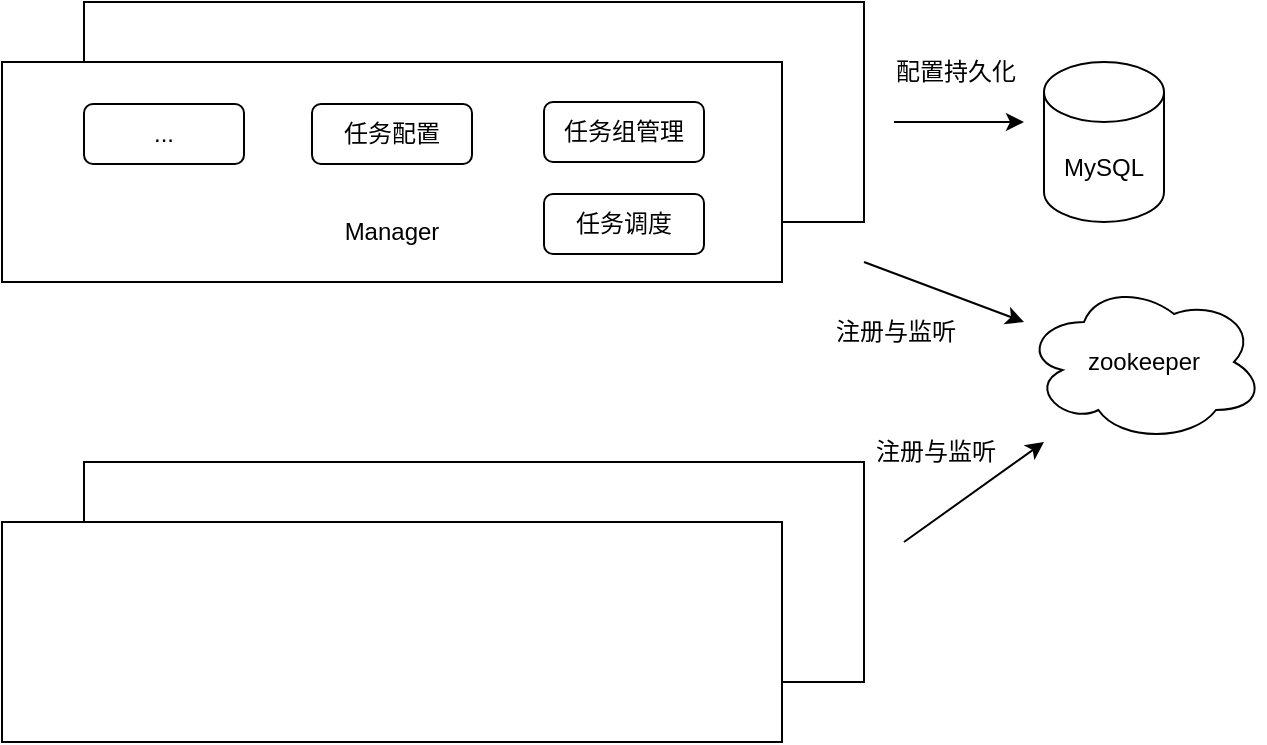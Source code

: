 <mxfile version="21.2.7" type="github">
  <diagram name="第 1 页" id="Mj50NcLn-KxzZ4JTwbGV">
    <mxGraphModel dx="1503" dy="835" grid="1" gridSize="10" guides="1" tooltips="1" connect="1" arrows="1" fold="1" page="1" pageScale="1" pageWidth="827" pageHeight="5000" math="0" shadow="0">
      <root>
        <mxCell id="0" />
        <mxCell id="1" parent="0" />
        <mxCell id="rCOgiok4J5ZEr_1-BvgC-1" value="" style="rounded=0;whiteSpace=wrap;html=1;" vertex="1" parent="1">
          <mxGeometry x="230" y="120" width="390" height="110" as="geometry" />
        </mxCell>
        <mxCell id="rCOgiok4J5ZEr_1-BvgC-2" value="" style="rounded=0;whiteSpace=wrap;html=1;" vertex="1" parent="1">
          <mxGeometry x="189" y="150" width="390" height="110" as="geometry" />
        </mxCell>
        <mxCell id="rCOgiok4J5ZEr_1-BvgC-3" value="MySQL" style="shape=cylinder3;whiteSpace=wrap;html=1;boundedLbl=1;backgroundOutline=1;size=15;" vertex="1" parent="1">
          <mxGeometry x="710" y="150" width="60" height="80" as="geometry" />
        </mxCell>
        <mxCell id="rCOgiok4J5ZEr_1-BvgC-4" value="任务配置" style="rounded=1;whiteSpace=wrap;html=1;" vertex="1" parent="1">
          <mxGeometry x="344" y="171" width="80" height="30" as="geometry" />
        </mxCell>
        <mxCell id="rCOgiok4J5ZEr_1-BvgC-5" value="任务组管理" style="rounded=1;whiteSpace=wrap;html=1;" vertex="1" parent="1">
          <mxGeometry x="460" y="170" width="80" height="30" as="geometry" />
        </mxCell>
        <mxCell id="rCOgiok4J5ZEr_1-BvgC-6" value="任务调度" style="rounded=1;whiteSpace=wrap;html=1;" vertex="1" parent="1">
          <mxGeometry x="460" y="216" width="80" height="30" as="geometry" />
        </mxCell>
        <mxCell id="rCOgiok4J5ZEr_1-BvgC-7" value="Manager" style="text;html=1;strokeColor=none;fillColor=none;align=center;verticalAlign=middle;whiteSpace=wrap;rounded=0;" vertex="1" parent="1">
          <mxGeometry x="354" y="220" width="60" height="30" as="geometry" />
        </mxCell>
        <mxCell id="rCOgiok4J5ZEr_1-BvgC-8" value="..." style="rounded=1;whiteSpace=wrap;html=1;" vertex="1" parent="1">
          <mxGeometry x="230" y="171" width="80" height="30" as="geometry" />
        </mxCell>
        <mxCell id="rCOgiok4J5ZEr_1-BvgC-9" value="" style="rounded=0;whiteSpace=wrap;html=1;" vertex="1" parent="1">
          <mxGeometry x="230" y="350" width="390" height="110" as="geometry" />
        </mxCell>
        <mxCell id="rCOgiok4J5ZEr_1-BvgC-10" value="" style="rounded=0;whiteSpace=wrap;html=1;" vertex="1" parent="1">
          <mxGeometry x="189" y="380" width="390" height="110" as="geometry" />
        </mxCell>
        <mxCell id="rCOgiok4J5ZEr_1-BvgC-11" value="zookeeper" style="ellipse;shape=cloud;whiteSpace=wrap;html=1;" vertex="1" parent="1">
          <mxGeometry x="700" y="260" width="120" height="80" as="geometry" />
        </mxCell>
        <mxCell id="rCOgiok4J5ZEr_1-BvgC-14" value="" style="endArrow=classic;html=1;rounded=0;" edge="1" parent="1">
          <mxGeometry width="50" height="50" relative="1" as="geometry">
            <mxPoint x="620" y="250" as="sourcePoint" />
            <mxPoint x="700" y="280" as="targetPoint" />
          </mxGeometry>
        </mxCell>
        <mxCell id="rCOgiok4J5ZEr_1-BvgC-16" value="" style="endArrow=classic;html=1;rounded=0;" edge="1" parent="1">
          <mxGeometry width="50" height="50" relative="1" as="geometry">
            <mxPoint x="640" y="390" as="sourcePoint" />
            <mxPoint x="710" y="340" as="targetPoint" />
          </mxGeometry>
        </mxCell>
        <mxCell id="rCOgiok4J5ZEr_1-BvgC-17" value="注册与监听" style="text;strokeColor=none;fillColor=none;align=left;verticalAlign=middle;spacingLeft=4;spacingRight=4;overflow=hidden;points=[[0,0.5],[1,0.5]];portConstraint=eastwest;rotatable=0;whiteSpace=wrap;html=1;" vertex="1" parent="1">
          <mxGeometry x="600" y="270" width="80" height="30" as="geometry" />
        </mxCell>
        <mxCell id="rCOgiok4J5ZEr_1-BvgC-18" value="注册与监听" style="text;strokeColor=none;fillColor=none;align=left;verticalAlign=middle;spacingLeft=4;spacingRight=4;overflow=hidden;points=[[0,0.5],[1,0.5]];portConstraint=eastwest;rotatable=0;whiteSpace=wrap;html=1;" vertex="1" parent="1">
          <mxGeometry x="620" y="330" width="80" height="30" as="geometry" />
        </mxCell>
        <mxCell id="rCOgiok4J5ZEr_1-BvgC-19" value="" style="endArrow=classic;html=1;rounded=0;" edge="1" parent="1">
          <mxGeometry width="50" height="50" relative="1" as="geometry">
            <mxPoint x="635" y="180" as="sourcePoint" />
            <mxPoint x="700" y="180" as="targetPoint" />
          </mxGeometry>
        </mxCell>
        <mxCell id="rCOgiok4J5ZEr_1-BvgC-20" value="配置持久化" style="text;strokeColor=none;fillColor=none;align=left;verticalAlign=middle;spacingLeft=4;spacingRight=4;overflow=hidden;points=[[0,0.5],[1,0.5]];portConstraint=eastwest;rotatable=0;whiteSpace=wrap;html=1;" vertex="1" parent="1">
          <mxGeometry x="630" y="140" width="80" height="30" as="geometry" />
        </mxCell>
      </root>
    </mxGraphModel>
  </diagram>
</mxfile>
